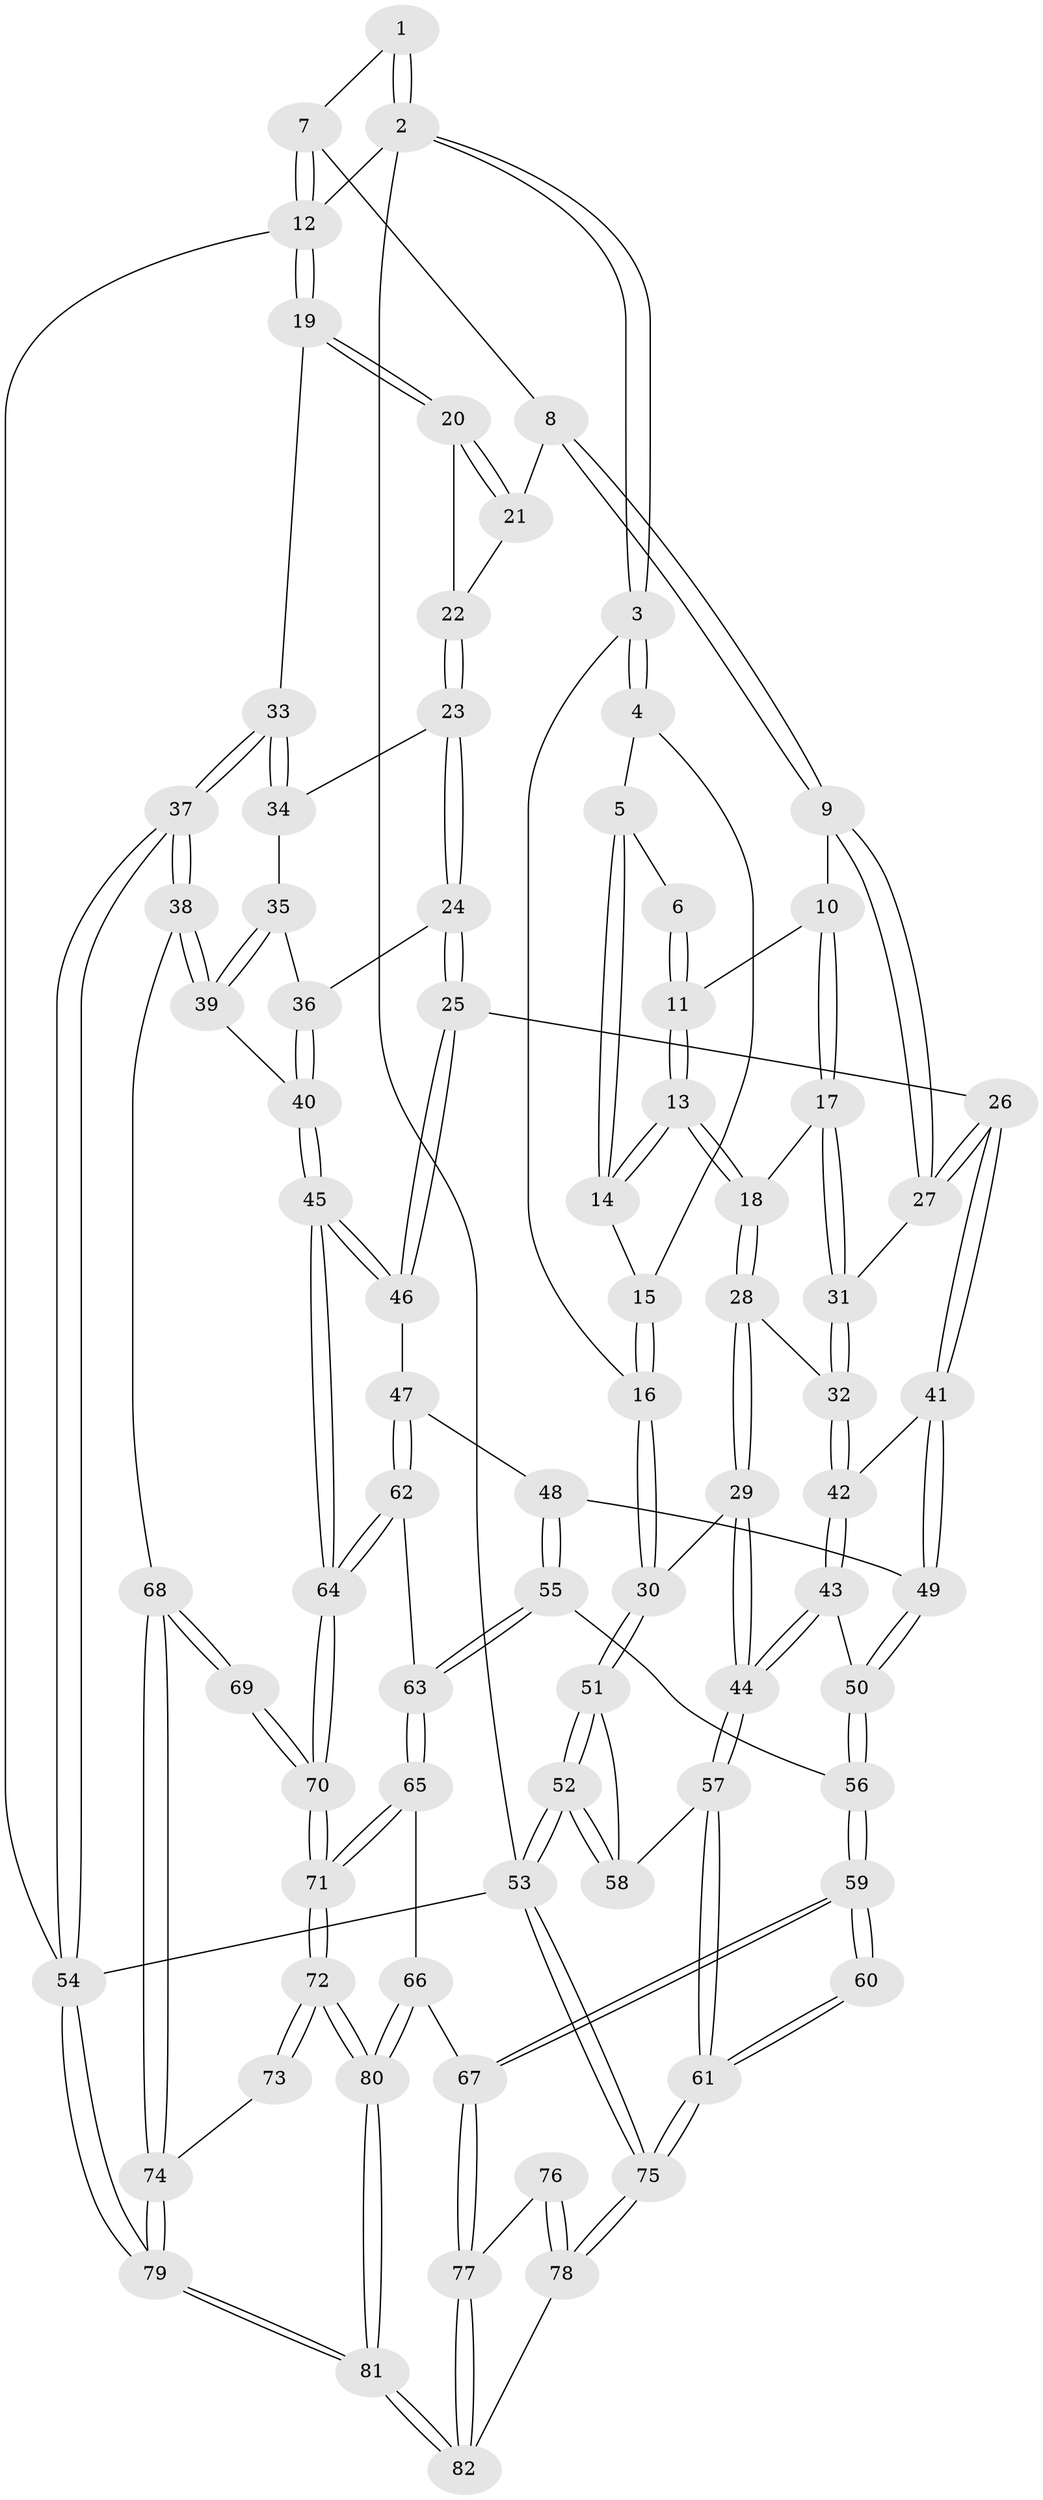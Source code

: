 // coarse degree distribution, {3: 0.3333333333333333, 5: 0.041666666666666664, 4: 0.25, 2: 0.16666666666666666, 6: 0.08333333333333333, 7: 0.125}
// Generated by graph-tools (version 1.1) at 2025/05/03/04/25 22:05:00]
// undirected, 82 vertices, 202 edges
graph export_dot {
graph [start="1"]
  node [color=gray90,style=filled];
  1 [pos="+0.26874304393666065+0"];
  2 [pos="+0+0"];
  3 [pos="+0+0.07101909546908552"];
  4 [pos="+0.09115036790869775+0.16229366723756602"];
  5 [pos="+0.1824570010673113+0.14580204445217707"];
  6 [pos="+0.24836924384008957+0.07145940124499628"];
  7 [pos="+0.5798262326292012+0"];
  8 [pos="+0.5774446152068674+0.14867820691817366"];
  9 [pos="+0.5396563046255224+0.1959402008628369"];
  10 [pos="+0.472963793664621+0.20639322115853329"];
  11 [pos="+0.31182892703702036+0.1642636623886565"];
  12 [pos="+1+0"];
  13 [pos="+0.25352920179545313+0.3118987506977629"];
  14 [pos="+0.20990093730145087+0.27971481699162826"];
  15 [pos="+0.14167609830988603+0.278258448496776"];
  16 [pos="+0+0.4335316517797922"];
  17 [pos="+0.3259566278954961+0.31103042896899885"];
  18 [pos="+0.2613430347054111+0.3266954479447504"];
  19 [pos="+1+0"];
  20 [pos="+1+0.07165840552035271"];
  21 [pos="+0.6667358780218827+0.20056390111807076"];
  22 [pos="+0.7770982319556691+0.33395887366857696"];
  23 [pos="+0.7733963036388912+0.411423085921962"];
  24 [pos="+0.6448187335912412+0.5050767189270533"];
  25 [pos="+0.6141001234569333+0.522794098386931"];
  26 [pos="+0.5820359474458843+0.5159469241024864"];
  27 [pos="+0.5211471133080923+0.43677473323761146"];
  28 [pos="+0.24179376217730428+0.44917247512806113"];
  29 [pos="+0+0.5192922192893511"];
  30 [pos="+0+0.49966935049983313"];
  31 [pos="+0.5210248600227583+0.43677286134291315"];
  32 [pos="+0.2764361059308873+0.4763003702452425"];
  33 [pos="+1+0.47778522918308747"];
  34 [pos="+0.871142754920476+0.46155694426700167"];
  35 [pos="+0.8505467014249404+0.5288645352917561"];
  36 [pos="+0.8060750073025872+0.562986537704457"];
  37 [pos="+1+0.7375534618667754"];
  38 [pos="+0.9827761416701264+0.7560049854872393"];
  39 [pos="+0.8685214649675905+0.7429898833809061"];
  40 [pos="+0.813282981017101+0.7462895569510266"];
  41 [pos="+0.4898602680163748+0.62234932641614"];
  42 [pos="+0.3005315145612759+0.5760850337709762"];
  43 [pos="+0.2572573222419652+0.7069557833249526"];
  44 [pos="+0.1568139627488303+0.7426043368015459"];
  45 [pos="+0.8044169149868201+0.7477299748411311"];
  46 [pos="+0.6866351048408055+0.6417537232626451"];
  47 [pos="+0.5510837738107068+0.7834060906382866"];
  48 [pos="+0.517617263765675+0.7388005007557676"];
  49 [pos="+0.4812085350153969+0.6564314313298173"];
  50 [pos="+0.3455804726432303+0.7491825592481705"];
  51 [pos="+0+0.7040467970100991"];
  52 [pos="+0+1"];
  53 [pos="+0+1"];
  54 [pos="+1+1"];
  55 [pos="+0.38936041420633416+0.8141728767297166"];
  56 [pos="+0.3740073742132022+0.8137114178065034"];
  57 [pos="+0.14414299815870177+0.8276710154218485"];
  58 [pos="+0.11111615714469625+0.8426858828392217"];
  59 [pos="+0.3488079187403548+0.918339879720147"];
  60 [pos="+0.19000041554420796+0.8878674031200539"];
  61 [pos="+0.17544081188231472+0.8799749298206397"];
  62 [pos="+0.5527365113163487+0.7905928771321585"];
  63 [pos="+0.5229480924407253+0.8464543711638639"];
  64 [pos="+0.7358127460661655+0.8360277036910481"];
  65 [pos="+0.5264485963107541+0.9098730411560438"];
  66 [pos="+0.5217210858885102+0.9172860425783226"];
  67 [pos="+0.417820072826768+1"];
  68 [pos="+0.882784607028991+0.9499916327426492"];
  69 [pos="+0.8347810257759766+0.9304405914179572"];
  70 [pos="+0.735546801040841+0.8372163565942113"];
  71 [pos="+0.7049258209556326+0.9223783357968064"];
  72 [pos="+0.707729365683954+0.9463031629564825"];
  73 [pos="+0.8218919087752538+0.9523798129709768"];
  74 [pos="+0.8767579926420903+0.9915211440649003"];
  75 [pos="+0+1"];
  76 [pos="+0.20799162731664497+0.9362298511775747"];
  77 [pos="+0.4157918705388328+1"];
  78 [pos="+0.3141520182443359+1"];
  79 [pos="+0.8833957488521161+1"];
  80 [pos="+0.7100168187752556+1"];
  81 [pos="+0.7277153174345525+1"];
  82 [pos="+0.41427407765428387+1"];
  1 -- 2;
  1 -- 2;
  1 -- 7;
  2 -- 3;
  2 -- 3;
  2 -- 12;
  2 -- 53;
  3 -- 4;
  3 -- 4;
  3 -- 16;
  4 -- 5;
  4 -- 15;
  5 -- 6;
  5 -- 14;
  5 -- 14;
  6 -- 11;
  6 -- 11;
  7 -- 8;
  7 -- 12;
  7 -- 12;
  8 -- 9;
  8 -- 9;
  8 -- 21;
  9 -- 10;
  9 -- 27;
  9 -- 27;
  10 -- 11;
  10 -- 17;
  10 -- 17;
  11 -- 13;
  11 -- 13;
  12 -- 19;
  12 -- 19;
  12 -- 54;
  13 -- 14;
  13 -- 14;
  13 -- 18;
  13 -- 18;
  14 -- 15;
  15 -- 16;
  15 -- 16;
  16 -- 30;
  16 -- 30;
  17 -- 18;
  17 -- 31;
  17 -- 31;
  18 -- 28;
  18 -- 28;
  19 -- 20;
  19 -- 20;
  19 -- 33;
  20 -- 21;
  20 -- 21;
  20 -- 22;
  21 -- 22;
  22 -- 23;
  22 -- 23;
  23 -- 24;
  23 -- 24;
  23 -- 34;
  24 -- 25;
  24 -- 25;
  24 -- 36;
  25 -- 26;
  25 -- 46;
  25 -- 46;
  26 -- 27;
  26 -- 27;
  26 -- 41;
  26 -- 41;
  27 -- 31;
  28 -- 29;
  28 -- 29;
  28 -- 32;
  29 -- 30;
  29 -- 44;
  29 -- 44;
  30 -- 51;
  30 -- 51;
  31 -- 32;
  31 -- 32;
  32 -- 42;
  32 -- 42;
  33 -- 34;
  33 -- 34;
  33 -- 37;
  33 -- 37;
  34 -- 35;
  35 -- 36;
  35 -- 39;
  35 -- 39;
  36 -- 40;
  36 -- 40;
  37 -- 38;
  37 -- 38;
  37 -- 54;
  37 -- 54;
  38 -- 39;
  38 -- 39;
  38 -- 68;
  39 -- 40;
  40 -- 45;
  40 -- 45;
  41 -- 42;
  41 -- 49;
  41 -- 49;
  42 -- 43;
  42 -- 43;
  43 -- 44;
  43 -- 44;
  43 -- 50;
  44 -- 57;
  44 -- 57;
  45 -- 46;
  45 -- 46;
  45 -- 64;
  45 -- 64;
  46 -- 47;
  47 -- 48;
  47 -- 62;
  47 -- 62;
  48 -- 49;
  48 -- 55;
  48 -- 55;
  49 -- 50;
  49 -- 50;
  50 -- 56;
  50 -- 56;
  51 -- 52;
  51 -- 52;
  51 -- 58;
  52 -- 53;
  52 -- 53;
  52 -- 58;
  52 -- 58;
  53 -- 75;
  53 -- 75;
  53 -- 54;
  54 -- 79;
  54 -- 79;
  55 -- 56;
  55 -- 63;
  55 -- 63;
  56 -- 59;
  56 -- 59;
  57 -- 58;
  57 -- 61;
  57 -- 61;
  59 -- 60;
  59 -- 60;
  59 -- 67;
  59 -- 67;
  60 -- 61;
  60 -- 61;
  61 -- 75;
  61 -- 75;
  62 -- 63;
  62 -- 64;
  62 -- 64;
  63 -- 65;
  63 -- 65;
  64 -- 70;
  64 -- 70;
  65 -- 66;
  65 -- 71;
  65 -- 71;
  66 -- 67;
  66 -- 80;
  66 -- 80;
  67 -- 77;
  67 -- 77;
  68 -- 69;
  68 -- 69;
  68 -- 74;
  68 -- 74;
  69 -- 70;
  69 -- 70;
  70 -- 71;
  70 -- 71;
  71 -- 72;
  71 -- 72;
  72 -- 73;
  72 -- 73;
  72 -- 80;
  72 -- 80;
  73 -- 74;
  74 -- 79;
  74 -- 79;
  75 -- 78;
  75 -- 78;
  76 -- 77;
  76 -- 78;
  76 -- 78;
  77 -- 82;
  77 -- 82;
  78 -- 82;
  79 -- 81;
  79 -- 81;
  80 -- 81;
  80 -- 81;
  81 -- 82;
  81 -- 82;
}
